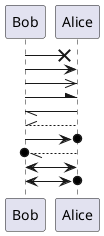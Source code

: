 @startuml 
Bob ->x Alice
Bob -> Alice
Bob ->> Alice
Bob -\ Alice
Bob \\- Alice
Bob //-- Alice

Bob ->o Alice
Bob o\\-- Alice

Bob <-> Alice
Bob <->o Alice
@enduml

@startuml
Bob -[#red]> Alice : hello
Alice -[#0000FF]->Bob : ok
@enduml
